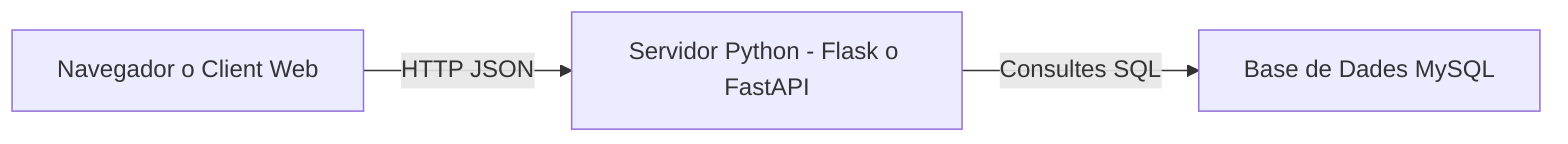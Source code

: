 flowchart LR
    Client[Navegador o Client Web] -->|HTTP JSON| API[Servidor Python - Flask o FastAPI]
    API -->|Consultes SQL| BBDD[Base de Dades MySQL]